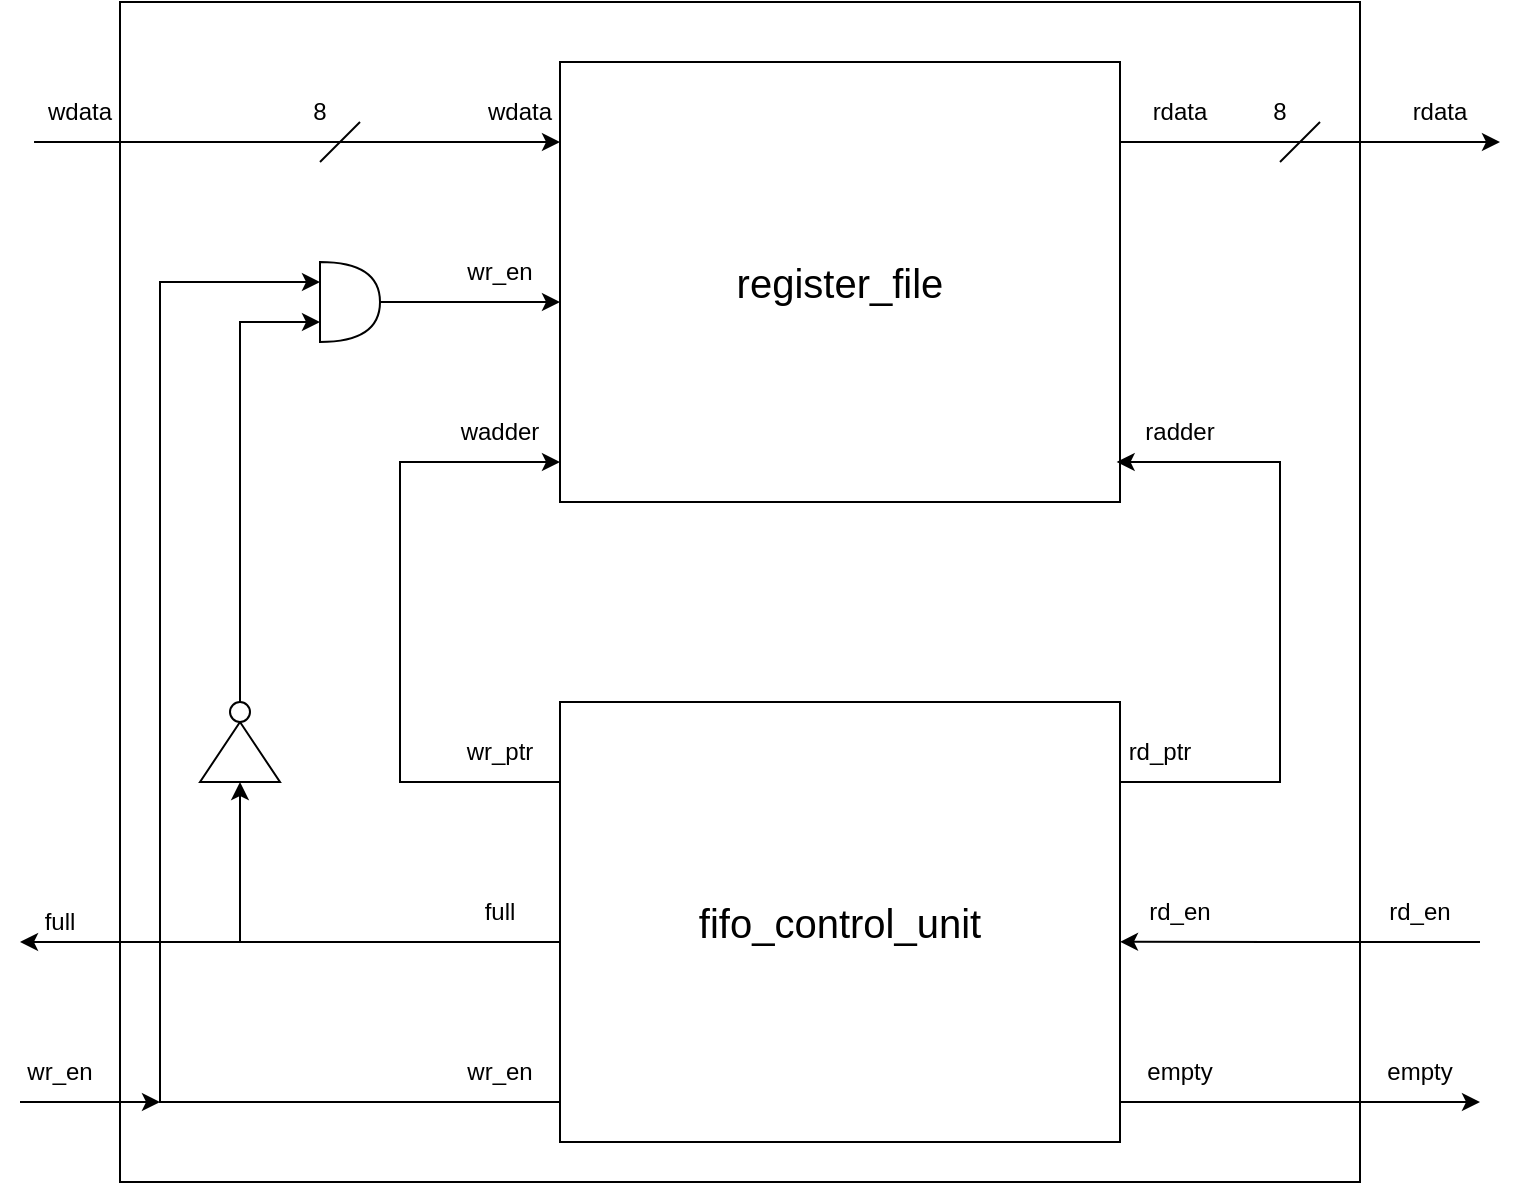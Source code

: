 <mxfile version="26.1.1">
  <diagram name="페이지-1" id="wB_G7MxAZmth2j7xp_zl">
    <mxGraphModel dx="1195" dy="643" grid="1" gridSize="10" guides="1" tooltips="1" connect="1" arrows="1" fold="1" page="1" pageScale="1" pageWidth="827" pageHeight="1169" math="0" shadow="0">
      <root>
        <mxCell id="0" />
        <mxCell id="1" parent="0" />
        <mxCell id="jGNoY_SLksFh187fW8Ak-55" value="" style="rounded=0;whiteSpace=wrap;html=1;" vertex="1" parent="1">
          <mxGeometry x="60" y="50" width="620" height="590" as="geometry" />
        </mxCell>
        <mxCell id="jGNoY_SLksFh187fW8Ak-2" value="&lt;font style=&quot;font-size: 20px;&quot;&gt;register_file&lt;/font&gt;" style="rounded=0;whiteSpace=wrap;html=1;" vertex="1" parent="1">
          <mxGeometry x="280" y="80" width="280" height="220" as="geometry" />
        </mxCell>
        <mxCell id="jGNoY_SLksFh187fW8Ak-4" value="&lt;font style=&quot;font-size: 20px;&quot;&gt;fifo_control_unit&lt;/font&gt;" style="rounded=0;whiteSpace=wrap;html=1;" vertex="1" parent="1">
          <mxGeometry x="280" y="400" width="280" height="220" as="geometry" />
        </mxCell>
        <mxCell id="jGNoY_SLksFh187fW8Ak-5" value="" style="endArrow=classic;html=1;rounded=0;exitX=0.117;exitY=1;exitDx=0;exitDy=0;exitPerimeter=0;" edge="1" parent="1" source="jGNoY_SLksFh187fW8Ak-6">
          <mxGeometry width="50" height="50" relative="1" as="geometry">
            <mxPoint x="80" y="120" as="sourcePoint" />
            <mxPoint x="280" y="120" as="targetPoint" />
          </mxGeometry>
        </mxCell>
        <mxCell id="jGNoY_SLksFh187fW8Ak-6" value="wdata" style="text;html=1;align=center;verticalAlign=middle;whiteSpace=wrap;rounded=0;" vertex="1" parent="1">
          <mxGeometry x="10" y="90" width="60" height="30" as="geometry" />
        </mxCell>
        <mxCell id="jGNoY_SLksFh187fW8Ak-7" value="wdata" style="text;html=1;align=center;verticalAlign=middle;whiteSpace=wrap;rounded=0;" vertex="1" parent="1">
          <mxGeometry x="230" y="90" width="60" height="30" as="geometry" />
        </mxCell>
        <mxCell id="jGNoY_SLksFh187fW8Ak-8" value="" style="endArrow=none;html=1;rounded=0;" edge="1" parent="1">
          <mxGeometry width="50" height="50" relative="1" as="geometry">
            <mxPoint x="160" y="130" as="sourcePoint" />
            <mxPoint x="180" y="110" as="targetPoint" />
          </mxGeometry>
        </mxCell>
        <mxCell id="jGNoY_SLksFh187fW8Ak-9" value="8" style="text;html=1;align=center;verticalAlign=middle;whiteSpace=wrap;rounded=0;" vertex="1" parent="1">
          <mxGeometry x="130" y="90" width="60" height="30" as="geometry" />
        </mxCell>
        <mxCell id="jGNoY_SLksFh187fW8Ak-12" value="" style="endArrow=classic;html=1;rounded=0;entryX=0;entryY=0.5;entryDx=0;entryDy=0;" edge="1" parent="1">
          <mxGeometry width="50" height="50" relative="1" as="geometry">
            <mxPoint x="190" y="200" as="sourcePoint" />
            <mxPoint x="280" y="200" as="targetPoint" />
          </mxGeometry>
        </mxCell>
        <mxCell id="jGNoY_SLksFh187fW8Ak-13" value="wr_en" style="text;html=1;align=center;verticalAlign=middle;whiteSpace=wrap;rounded=0;" vertex="1" parent="1">
          <mxGeometry x="220" y="170" width="60" height="30" as="geometry" />
        </mxCell>
        <mxCell id="jGNoY_SLksFh187fW8Ak-14" value="" style="endArrow=classic;html=1;rounded=0;exitX=0;exitY=0.182;exitDx=0;exitDy=0;exitPerimeter=0;" edge="1" parent="1" source="jGNoY_SLksFh187fW8Ak-4">
          <mxGeometry width="50" height="50" relative="1" as="geometry">
            <mxPoint x="200" y="440" as="sourcePoint" />
            <mxPoint x="280" y="280" as="targetPoint" />
            <Array as="points">
              <mxPoint x="200" y="440" />
              <mxPoint x="200" y="280" />
            </Array>
          </mxGeometry>
        </mxCell>
        <mxCell id="jGNoY_SLksFh187fW8Ak-15" value="wadder" style="text;html=1;align=center;verticalAlign=middle;whiteSpace=wrap;rounded=0;" vertex="1" parent="1">
          <mxGeometry x="220" y="250" width="60" height="30" as="geometry" />
        </mxCell>
        <mxCell id="jGNoY_SLksFh187fW8Ak-16" value="wr_ptr" style="text;html=1;align=center;verticalAlign=middle;whiteSpace=wrap;rounded=0;" vertex="1" parent="1">
          <mxGeometry x="220" y="410" width="60" height="30" as="geometry" />
        </mxCell>
        <mxCell id="jGNoY_SLksFh187fW8Ak-21" value="full" style="text;html=1;align=center;verticalAlign=middle;whiteSpace=wrap;rounded=0;" vertex="1" parent="1">
          <mxGeometry x="220" y="490" width="60" height="30" as="geometry" />
        </mxCell>
        <mxCell id="jGNoY_SLksFh187fW8Ak-24" value="" style="shape=or;whiteSpace=wrap;html=1;" vertex="1" parent="1">
          <mxGeometry x="160" y="180" width="30" height="40" as="geometry" />
        </mxCell>
        <mxCell id="jGNoY_SLksFh187fW8Ak-26" value="" style="endArrow=classic;html=1;rounded=0;exitX=1;exitY=1;exitDx=0;exitDy=0;entryX=0;entryY=0.5;entryDx=0;entryDy=0;" edge="1" parent="1" source="jGNoY_SLksFh187fW8Ak-21">
          <mxGeometry width="50" height="50" relative="1" as="geometry">
            <mxPoint x="275" y="520" as="sourcePoint" />
            <mxPoint x="120" y="440" as="targetPoint" />
            <Array as="points">
              <mxPoint x="120" y="520" />
            </Array>
          </mxGeometry>
        </mxCell>
        <mxCell id="jGNoY_SLksFh187fW8Ak-29" value="" style="endArrow=classic;html=1;rounded=0;exitX=-0.001;exitY=0.909;exitDx=0;exitDy=0;exitPerimeter=0;entryX=0;entryY=0.25;entryDx=0;entryDy=0;entryPerimeter=0;" edge="1" parent="1" source="jGNoY_SLksFh187fW8Ak-4" target="jGNoY_SLksFh187fW8Ak-24">
          <mxGeometry width="50" height="50" relative="1" as="geometry">
            <mxPoint x="190" y="600" as="sourcePoint" />
            <mxPoint x="80" y="190" as="targetPoint" />
            <Array as="points">
              <mxPoint x="80" y="600" />
              <mxPoint x="80" y="190" />
            </Array>
          </mxGeometry>
        </mxCell>
        <mxCell id="jGNoY_SLksFh187fW8Ak-30" value="wr_en" style="text;html=1;align=center;verticalAlign=middle;whiteSpace=wrap;rounded=0;" vertex="1" parent="1">
          <mxGeometry x="220" y="570" width="60" height="30" as="geometry" />
        </mxCell>
        <mxCell id="jGNoY_SLksFh187fW8Ak-36" value="" style="triangle;whiteSpace=wrap;html=1;direction=north;" vertex="1" parent="1">
          <mxGeometry x="100" y="410" width="40" height="30" as="geometry" />
        </mxCell>
        <mxCell id="jGNoY_SLksFh187fW8Ak-37" value="" style="ellipse;whiteSpace=wrap;html=1;aspect=fixed;" vertex="1" parent="1">
          <mxGeometry x="115" y="400" width="10" height="10" as="geometry" />
        </mxCell>
        <mxCell id="jGNoY_SLksFh187fW8Ak-39" value="" style="endArrow=classic;html=1;rounded=0;entryX=0;entryY=0.75;entryDx=0;entryDy=0;entryPerimeter=0;" edge="1" parent="1" target="jGNoY_SLksFh187fW8Ak-24">
          <mxGeometry width="50" height="50" relative="1" as="geometry">
            <mxPoint x="120" y="400" as="sourcePoint" />
            <mxPoint x="120" y="210" as="targetPoint" />
            <Array as="points">
              <mxPoint x="120" y="210" />
            </Array>
          </mxGeometry>
        </mxCell>
        <mxCell id="jGNoY_SLksFh187fW8Ak-41" value="" style="endArrow=classic;html=1;rounded=0;" edge="1" parent="1">
          <mxGeometry width="50" height="50" relative="1" as="geometry">
            <mxPoint x="120" y="520" as="sourcePoint" />
            <mxPoint x="10" y="520" as="targetPoint" />
          </mxGeometry>
        </mxCell>
        <mxCell id="jGNoY_SLksFh187fW8Ak-42" value="full" style="text;html=1;align=center;verticalAlign=middle;whiteSpace=wrap;rounded=0;" vertex="1" parent="1">
          <mxGeometry y="495" width="60" height="30" as="geometry" />
        </mxCell>
        <mxCell id="jGNoY_SLksFh187fW8Ak-44" value="" style="endArrow=classic;html=1;rounded=0;" edge="1" parent="1">
          <mxGeometry width="50" height="50" relative="1" as="geometry">
            <mxPoint x="10" y="600" as="sourcePoint" />
            <mxPoint x="80" y="600" as="targetPoint" />
          </mxGeometry>
        </mxCell>
        <mxCell id="jGNoY_SLksFh187fW8Ak-45" value="wr_en" style="text;html=1;align=center;verticalAlign=middle;whiteSpace=wrap;rounded=0;" vertex="1" parent="1">
          <mxGeometry y="570" width="60" height="30" as="geometry" />
        </mxCell>
        <mxCell id="jGNoY_SLksFh187fW8Ak-46" value="" style="endArrow=classic;html=1;rounded=0;entryX=0.994;entryY=0.909;entryDx=0;entryDy=0;entryPerimeter=0;" edge="1" parent="1" target="jGNoY_SLksFh187fW8Ak-2">
          <mxGeometry width="50" height="50" relative="1" as="geometry">
            <mxPoint x="560" y="440" as="sourcePoint" />
            <mxPoint x="640" y="280" as="targetPoint" />
            <Array as="points">
              <mxPoint x="640" y="440" />
              <mxPoint x="640" y="280" />
            </Array>
          </mxGeometry>
        </mxCell>
        <mxCell id="jGNoY_SLksFh187fW8Ak-47" value="rd_ptr" style="text;html=1;align=center;verticalAlign=middle;whiteSpace=wrap;rounded=0;" vertex="1" parent="1">
          <mxGeometry x="550" y="410" width="60" height="30" as="geometry" />
        </mxCell>
        <mxCell id="jGNoY_SLksFh187fW8Ak-48" value="radder" style="text;html=1;align=center;verticalAlign=middle;whiteSpace=wrap;rounded=0;" vertex="1" parent="1">
          <mxGeometry x="560" y="250" width="60" height="30" as="geometry" />
        </mxCell>
        <mxCell id="jGNoY_SLksFh187fW8Ak-49" value="" style="endArrow=classic;html=1;rounded=0;entryX=1;entryY=0.545;entryDx=0;entryDy=0;entryPerimeter=0;" edge="1" parent="1" target="jGNoY_SLksFh187fW8Ak-4">
          <mxGeometry width="50" height="50" relative="1" as="geometry">
            <mxPoint x="740" y="520" as="sourcePoint" />
            <mxPoint x="700" y="495" as="targetPoint" />
          </mxGeometry>
        </mxCell>
        <mxCell id="jGNoY_SLksFh187fW8Ak-50" value="rd_en" style="text;html=1;align=center;verticalAlign=middle;whiteSpace=wrap;rounded=0;" vertex="1" parent="1">
          <mxGeometry x="560" y="490" width="60" height="30" as="geometry" />
        </mxCell>
        <mxCell id="jGNoY_SLksFh187fW8Ak-51" value="rd_en" style="text;html=1;align=center;verticalAlign=middle;whiteSpace=wrap;rounded=0;" vertex="1" parent="1">
          <mxGeometry x="680" y="490" width="60" height="30" as="geometry" />
        </mxCell>
        <mxCell id="jGNoY_SLksFh187fW8Ak-52" value="" style="endArrow=classic;html=1;rounded=0;" edge="1" parent="1">
          <mxGeometry width="50" height="50" relative="1" as="geometry">
            <mxPoint x="560" y="600" as="sourcePoint" />
            <mxPoint x="740" y="600" as="targetPoint" />
          </mxGeometry>
        </mxCell>
        <mxCell id="jGNoY_SLksFh187fW8Ak-53" value="empty" style="text;html=1;align=center;verticalAlign=middle;whiteSpace=wrap;rounded=0;" vertex="1" parent="1">
          <mxGeometry x="560" y="570" width="60" height="30" as="geometry" />
        </mxCell>
        <mxCell id="jGNoY_SLksFh187fW8Ak-54" value="empty" style="text;html=1;align=center;verticalAlign=middle;whiteSpace=wrap;rounded=0;" vertex="1" parent="1">
          <mxGeometry x="680" y="570" width="60" height="30" as="geometry" />
        </mxCell>
        <mxCell id="jGNoY_SLksFh187fW8Ak-56" value="" style="endArrow=classic;html=1;rounded=0;" edge="1" parent="1">
          <mxGeometry width="50" height="50" relative="1" as="geometry">
            <mxPoint x="560" y="120" as="sourcePoint" />
            <mxPoint x="750" y="120" as="targetPoint" />
          </mxGeometry>
        </mxCell>
        <mxCell id="jGNoY_SLksFh187fW8Ak-57" value="rdata" style="text;html=1;align=center;verticalAlign=middle;whiteSpace=wrap;rounded=0;" vertex="1" parent="1">
          <mxGeometry x="560" y="90" width="60" height="30" as="geometry" />
        </mxCell>
        <mxCell id="jGNoY_SLksFh187fW8Ak-58" value="rdata" style="text;html=1;align=center;verticalAlign=middle;whiteSpace=wrap;rounded=0;" vertex="1" parent="1">
          <mxGeometry x="690" y="90" width="60" height="30" as="geometry" />
        </mxCell>
        <mxCell id="jGNoY_SLksFh187fW8Ak-61" value="" style="endArrow=none;html=1;rounded=0;" edge="1" parent="1">
          <mxGeometry width="50" height="50" relative="1" as="geometry">
            <mxPoint x="640" y="130" as="sourcePoint" />
            <mxPoint x="660" y="110" as="targetPoint" />
          </mxGeometry>
        </mxCell>
        <mxCell id="jGNoY_SLksFh187fW8Ak-62" value="8" style="text;html=1;align=center;verticalAlign=middle;whiteSpace=wrap;rounded=0;" vertex="1" parent="1">
          <mxGeometry x="610" y="90" width="60" height="30" as="geometry" />
        </mxCell>
      </root>
    </mxGraphModel>
  </diagram>
</mxfile>
